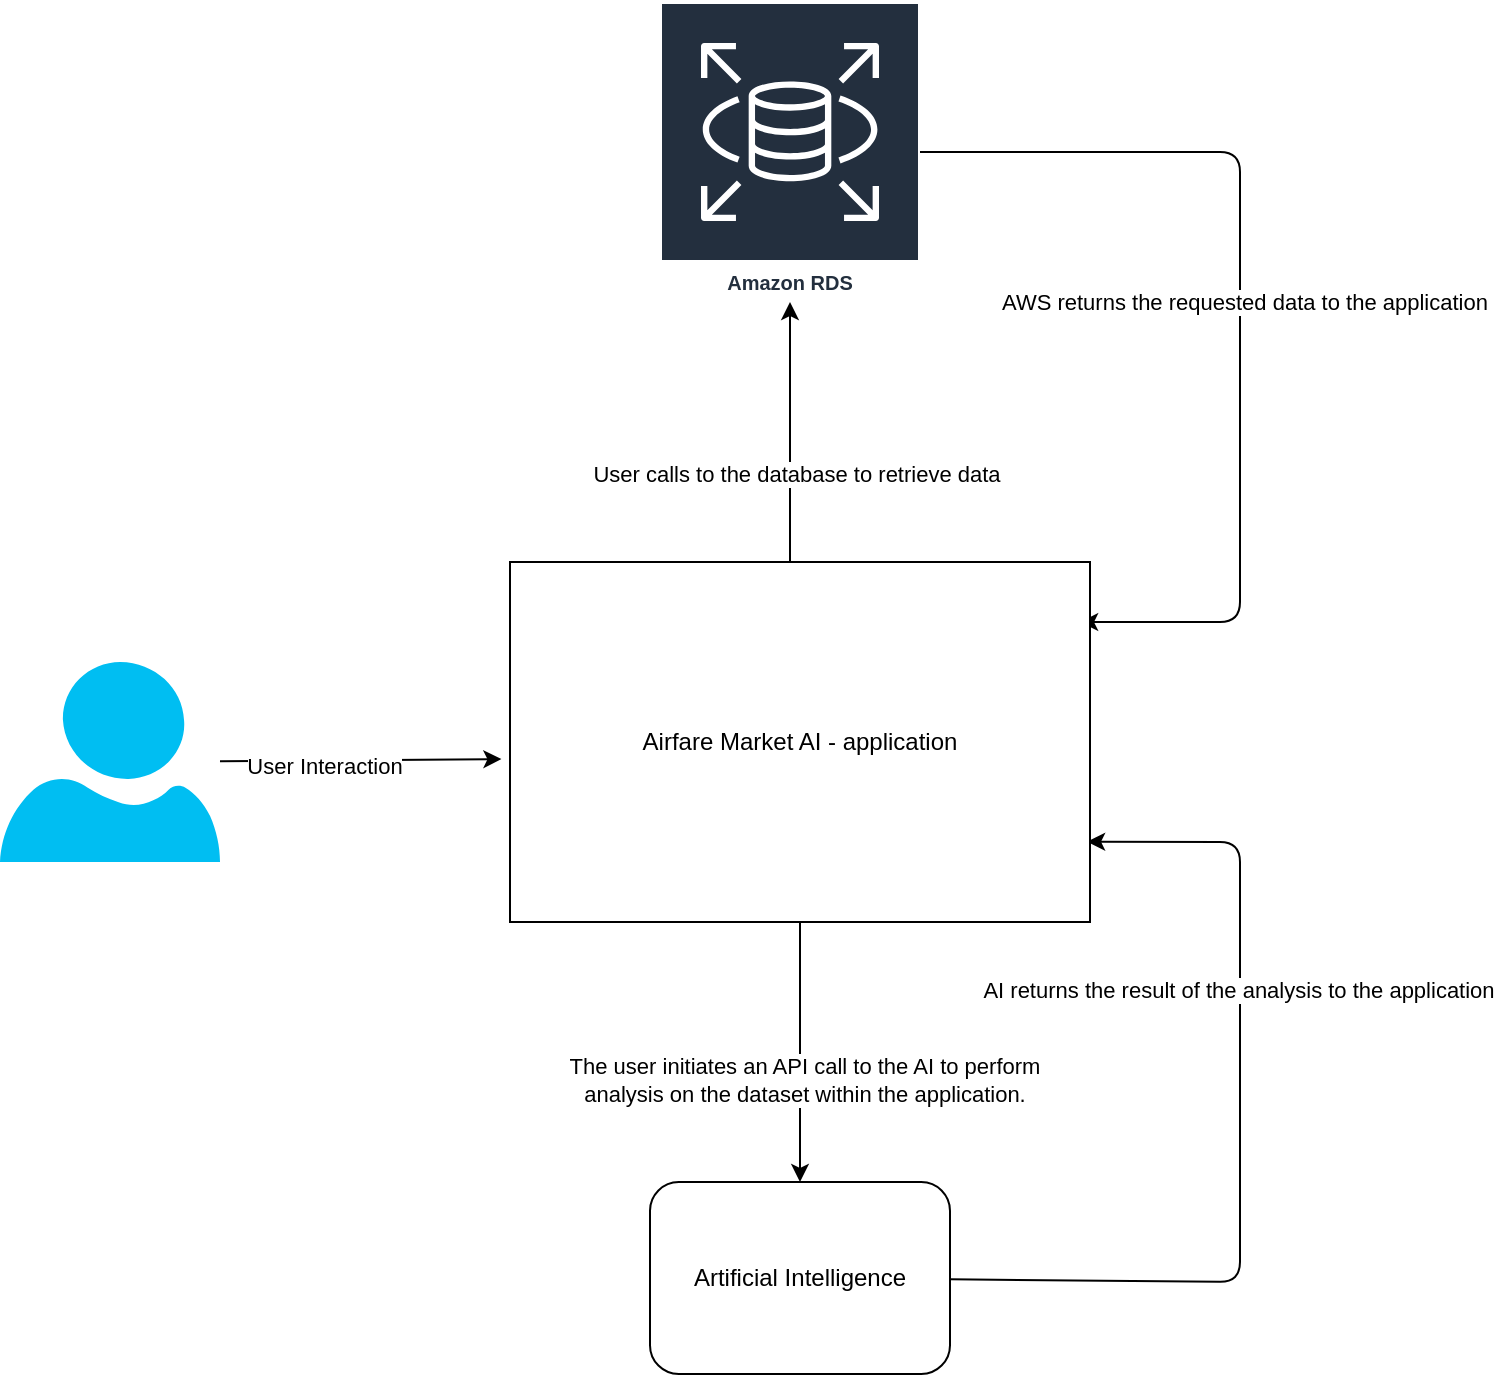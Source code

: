 <mxfile>
    <diagram id="VC66FRULFTzdXAUWQaEN" name="Page-1">
        <mxGraphModel dx="1016" dy="807" grid="1" gridSize="10" guides="1" tooltips="1" connect="1" arrows="1" fold="1" page="1" pageScale="1" pageWidth="850" pageHeight="1100" math="0" shadow="0">
            <root>
                <mxCell id="0"/>
                <mxCell id="1" parent="0"/>
                <mxCell id="6" style="edgeStyle=none;html=1;entryX=0.019;entryY=0.448;entryDx=0;entryDy=0;entryPerimeter=0;" edge="1" parent="1" source="2">
                    <mxGeometry relative="1" as="geometry">
                        <mxPoint x="290.7" y="398.56" as="targetPoint"/>
                    </mxGeometry>
                </mxCell>
                <mxCell id="9" value="User Interaction" style="edgeLabel;html=1;align=center;verticalAlign=middle;resizable=0;points=[];" vertex="1" connectable="0" parent="6">
                    <mxGeometry x="-0.261" y="-3" relative="1" as="geometry">
                        <mxPoint as="offset"/>
                    </mxGeometry>
                </mxCell>
                <mxCell id="2" value="" style="verticalLabelPosition=bottom;html=1;verticalAlign=top;align=center;strokeColor=none;fillColor=#00BEF2;shape=mxgraph.azure.user;" vertex="1" parent="1">
                    <mxGeometry x="40" y="350" width="110" height="100" as="geometry"/>
                </mxCell>
                <mxCell id="8" style="edgeStyle=none;html=1;entryX=0.983;entryY=0.167;entryDx=0;entryDy=0;entryPerimeter=0;" edge="1" parent="1" source="3" target="16">
                    <mxGeometry relative="1" as="geometry">
                        <mxPoint x="590" y="330" as="targetPoint"/>
                        <Array as="points">
                            <mxPoint x="660" y="95"/>
                            <mxPoint x="660" y="330"/>
                        </Array>
                    </mxGeometry>
                </mxCell>
                <mxCell id="13" value="AWS returns the requested data to the application" style="edgeLabel;html=1;align=center;verticalAlign=middle;resizable=0;points=[];" vertex="1" connectable="0" parent="8">
                    <mxGeometry x="0.09" y="2" relative="1" as="geometry">
                        <mxPoint y="-24" as="offset"/>
                    </mxGeometry>
                </mxCell>
                <mxCell id="3" value="Amazon RDS" style="sketch=0;outlineConnect=0;fontColor=#232F3E;gradientColor=none;strokeColor=#ffffff;fillColor=#232F3E;dashed=0;verticalLabelPosition=middle;verticalAlign=bottom;align=center;html=1;whiteSpace=wrap;fontSize=10;fontStyle=1;spacing=3;shape=mxgraph.aws4.productIcon;prIcon=mxgraph.aws4.rds;" vertex="1" parent="1">
                    <mxGeometry x="370" y="20" width="130" height="150" as="geometry"/>
                </mxCell>
                <mxCell id="7" style="edgeStyle=none;html=1;" edge="1" parent="1" target="3">
                    <mxGeometry relative="1" as="geometry">
                        <mxPoint x="435" y="300.0" as="sourcePoint"/>
                        <Array as="points"/>
                    </mxGeometry>
                </mxCell>
                <mxCell id="12" value="User calls to the database to retrieve data" style="edgeLabel;html=1;align=center;verticalAlign=middle;resizable=0;points=[];" vertex="1" connectable="0" parent="7">
                    <mxGeometry x="-0.318" y="-3" relative="1" as="geometry">
                        <mxPoint as="offset"/>
                    </mxGeometry>
                </mxCell>
                <mxCell id="18" style="edgeStyle=none;html=1;entryX=0.995;entryY=0.777;entryDx=0;entryDy=0;entryPerimeter=0;" edge="1" parent="1" source="15" target="16">
                    <mxGeometry relative="1" as="geometry">
                        <Array as="points">
                            <mxPoint x="660" y="660"/>
                            <mxPoint x="660" y="440"/>
                        </Array>
                    </mxGeometry>
                </mxCell>
                <mxCell id="20" value="AI returns the result of the analysis to the application" style="edgeLabel;html=1;align=center;verticalAlign=middle;resizable=0;points=[];" vertex="1" connectable="0" parent="18">
                    <mxGeometry x="0.318" y="1" relative="1" as="geometry">
                        <mxPoint as="offset"/>
                    </mxGeometry>
                </mxCell>
                <mxCell id="15" value="Artificial Intelligence" style="rounded=1;whiteSpace=wrap;html=1;" vertex="1" parent="1">
                    <mxGeometry x="365" y="610" width="150" height="96" as="geometry"/>
                </mxCell>
                <mxCell id="17" style="edgeStyle=none;html=1;" edge="1" parent="1" source="16" target="15">
                    <mxGeometry relative="1" as="geometry"/>
                </mxCell>
                <mxCell id="19" value="The user initiates an API call to the AI to perform&lt;br&gt;analysis on the dataset within the application." style="edgeLabel;html=1;align=center;verticalAlign=middle;resizable=0;points=[];" vertex="1" connectable="0" parent="17">
                    <mxGeometry x="-0.2" y="4" relative="1" as="geometry">
                        <mxPoint x="-2" y="27" as="offset"/>
                    </mxGeometry>
                </mxCell>
                <mxCell id="16" value="Airfare Market AI - application" style="rounded=0;whiteSpace=wrap;html=1;" vertex="1" parent="1">
                    <mxGeometry x="295" y="300" width="290" height="180" as="geometry"/>
                </mxCell>
            </root>
        </mxGraphModel>
    </diagram>
</mxfile>